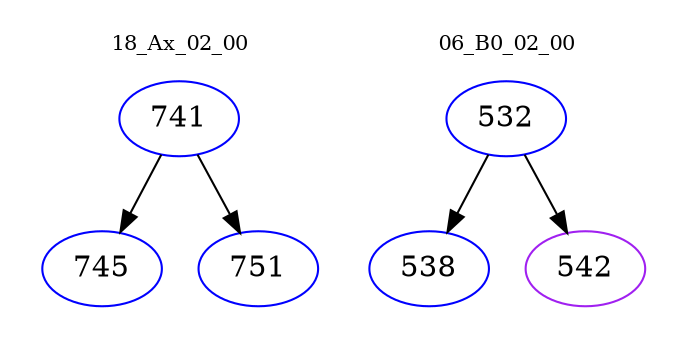 digraph{
subgraph cluster_0 {
color = white
label = "18_Ax_02_00";
fontsize=10;
T0_741 [label="741", color="blue"]
T0_741 -> T0_745 [color="black"]
T0_745 [label="745", color="blue"]
T0_741 -> T0_751 [color="black"]
T0_751 [label="751", color="blue"]
}
subgraph cluster_1 {
color = white
label = "06_B0_02_00";
fontsize=10;
T1_532 [label="532", color="blue"]
T1_532 -> T1_538 [color="black"]
T1_538 [label="538", color="blue"]
T1_532 -> T1_542 [color="black"]
T1_542 [label="542", color="purple"]
}
}
